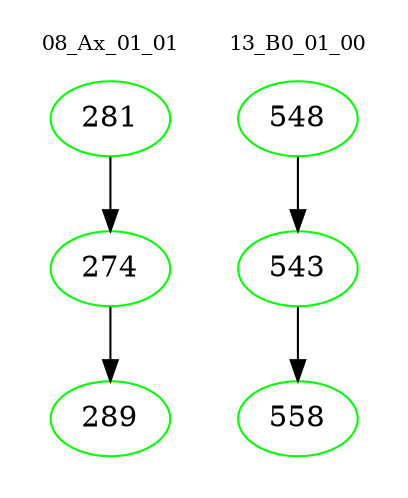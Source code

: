 digraph{
subgraph cluster_0 {
color = white
label = "08_Ax_01_01";
fontsize=10;
T0_281 [label="281", color="green"]
T0_281 -> T0_274 [color="black"]
T0_274 [label="274", color="green"]
T0_274 -> T0_289 [color="black"]
T0_289 [label="289", color="green"]
}
subgraph cluster_1 {
color = white
label = "13_B0_01_00";
fontsize=10;
T1_548 [label="548", color="green"]
T1_548 -> T1_543 [color="black"]
T1_543 [label="543", color="green"]
T1_543 -> T1_558 [color="black"]
T1_558 [label="558", color="green"]
}
}
